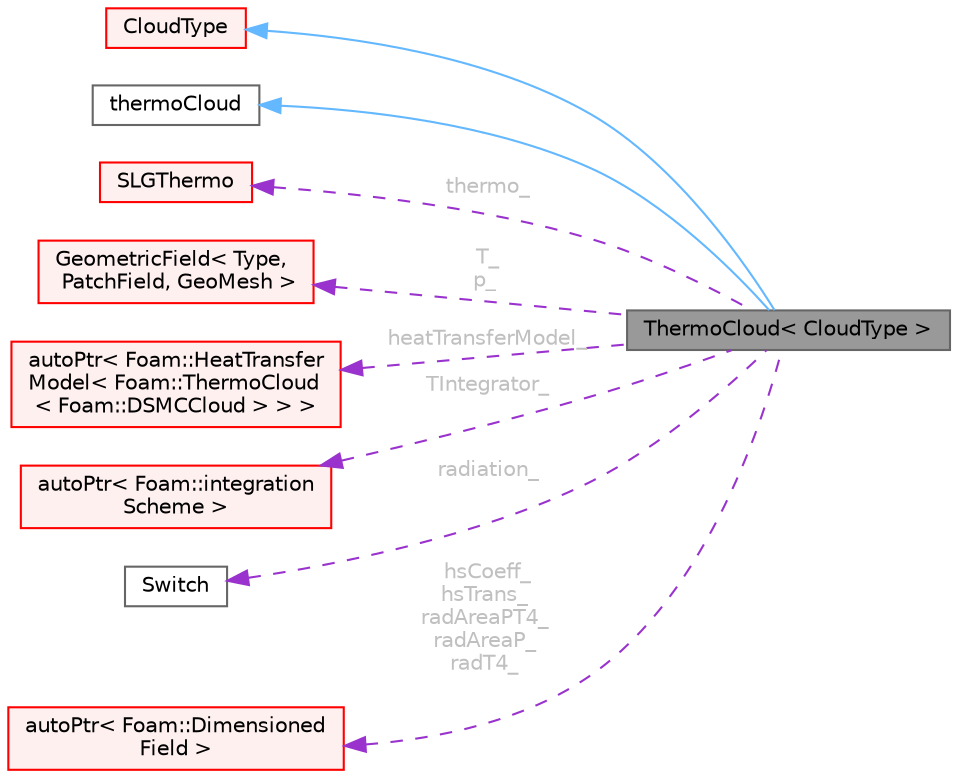 digraph "ThermoCloud&lt; CloudType &gt;"
{
 // LATEX_PDF_SIZE
  bgcolor="transparent";
  edge [fontname=Helvetica,fontsize=10,labelfontname=Helvetica,labelfontsize=10];
  node [fontname=Helvetica,fontsize=10,shape=box,height=0.2,width=0.4];
  rankdir="LR";
  Node1 [id="Node000001",label="ThermoCloud\< CloudType \>",height=0.2,width=0.4,color="gray40", fillcolor="grey60", style="filled", fontcolor="black",tooltip="Templated base class for thermodynamic cloud."];
  Node2 -> Node1 [id="edge1_Node000001_Node000002",dir="back",color="steelblue1",style="solid",tooltip=" "];
  Node2 [id="Node000002",label="CloudType",height=0.2,width=0.4,color="red", fillcolor="#FFF0F0", style="filled",URL="$classFoam_1_1DSMCCloud.html",tooltip="Templated base class for dsmc cloud."];
  Node24 -> Node1 [id="edge2_Node000001_Node000024",dir="back",color="steelblue1",style="solid",tooltip=" "];
  Node24 [id="Node000024",label="thermoCloud",height=0.2,width=0.4,color="gray40", fillcolor="white", style="filled",URL="$classFoam_1_1thermoCloud.html",tooltip="Virtual abstract base class for templated ThermoCloud."];
  Node25 -> Node1 [id="edge3_Node000001_Node000025",dir="back",color="darkorchid3",style="dashed",tooltip=" ",label=" thermo_",fontcolor="grey" ];
  Node25 [id="Node000025",label="SLGThermo",height=0.2,width=0.4,color="red", fillcolor="#FFF0F0", style="filled",URL="$classFoam_1_1SLGThermo.html",tooltip="Thermo package for (S)olids (L)iquids and (G)ases Takes reference to thermo package,..."];
  Node26 -> Node1 [id="edge4_Node000001_Node000026",dir="back",color="darkorchid3",style="dashed",tooltip=" ",label=" T_\np_",fontcolor="grey" ];
  Node26 [id="Node000026",label="GeometricField\< Type,\l PatchField, GeoMesh \>",height=0.2,width=0.4,color="red", fillcolor="#FFF0F0", style="filled",URL="$classFoam_1_1GeometricField.html",tooltip="Generic GeometricField class."];
  Node35 -> Node1 [id="edge5_Node000001_Node000035",dir="back",color="darkorchid3",style="dashed",tooltip=" ",label=" heatTransferModel_",fontcolor="grey" ];
  Node35 [id="Node000035",label="autoPtr\< Foam::HeatTransfer\lModel\< Foam::ThermoCloud\l\< Foam::DSMCCloud \> \> \>",height=0.2,width=0.4,color="red", fillcolor="#FFF0F0", style="filled",URL="$classFoam_1_1autoPtr.html",tooltip=" "];
  Node37 -> Node1 [id="edge6_Node000001_Node000037",dir="back",color="darkorchid3",style="dashed",tooltip=" ",label=" TIntegrator_",fontcolor="grey" ];
  Node37 [id="Node000037",label="autoPtr\< Foam::integration\lScheme \>",height=0.2,width=0.4,color="red", fillcolor="#FFF0F0", style="filled",URL="$classFoam_1_1autoPtr.html",tooltip=" "];
  Node38 -> Node1 [id="edge7_Node000001_Node000038",dir="back",color="darkorchid3",style="dashed",tooltip=" ",label=" radiation_",fontcolor="grey" ];
  Node38 [id="Node000038",label="Switch",height=0.2,width=0.4,color="gray40", fillcolor="white", style="filled",URL="$classFoam_1_1Switch.html",tooltip="A simple wrapper around bool so that it can be read as a word: true/false, on/off,..."];
  Node39 -> Node1 [id="edge8_Node000001_Node000039",dir="back",color="darkorchid3",style="dashed",tooltip=" ",label=" hsCoeff_\nhsTrans_\nradAreaPT4_\nradAreaP_\nradT4_",fontcolor="grey" ];
  Node39 [id="Node000039",label="autoPtr\< Foam::Dimensioned\lField \>",height=0.2,width=0.4,color="red", fillcolor="#FFF0F0", style="filled",URL="$classFoam_1_1autoPtr.html",tooltip=" "];
}
